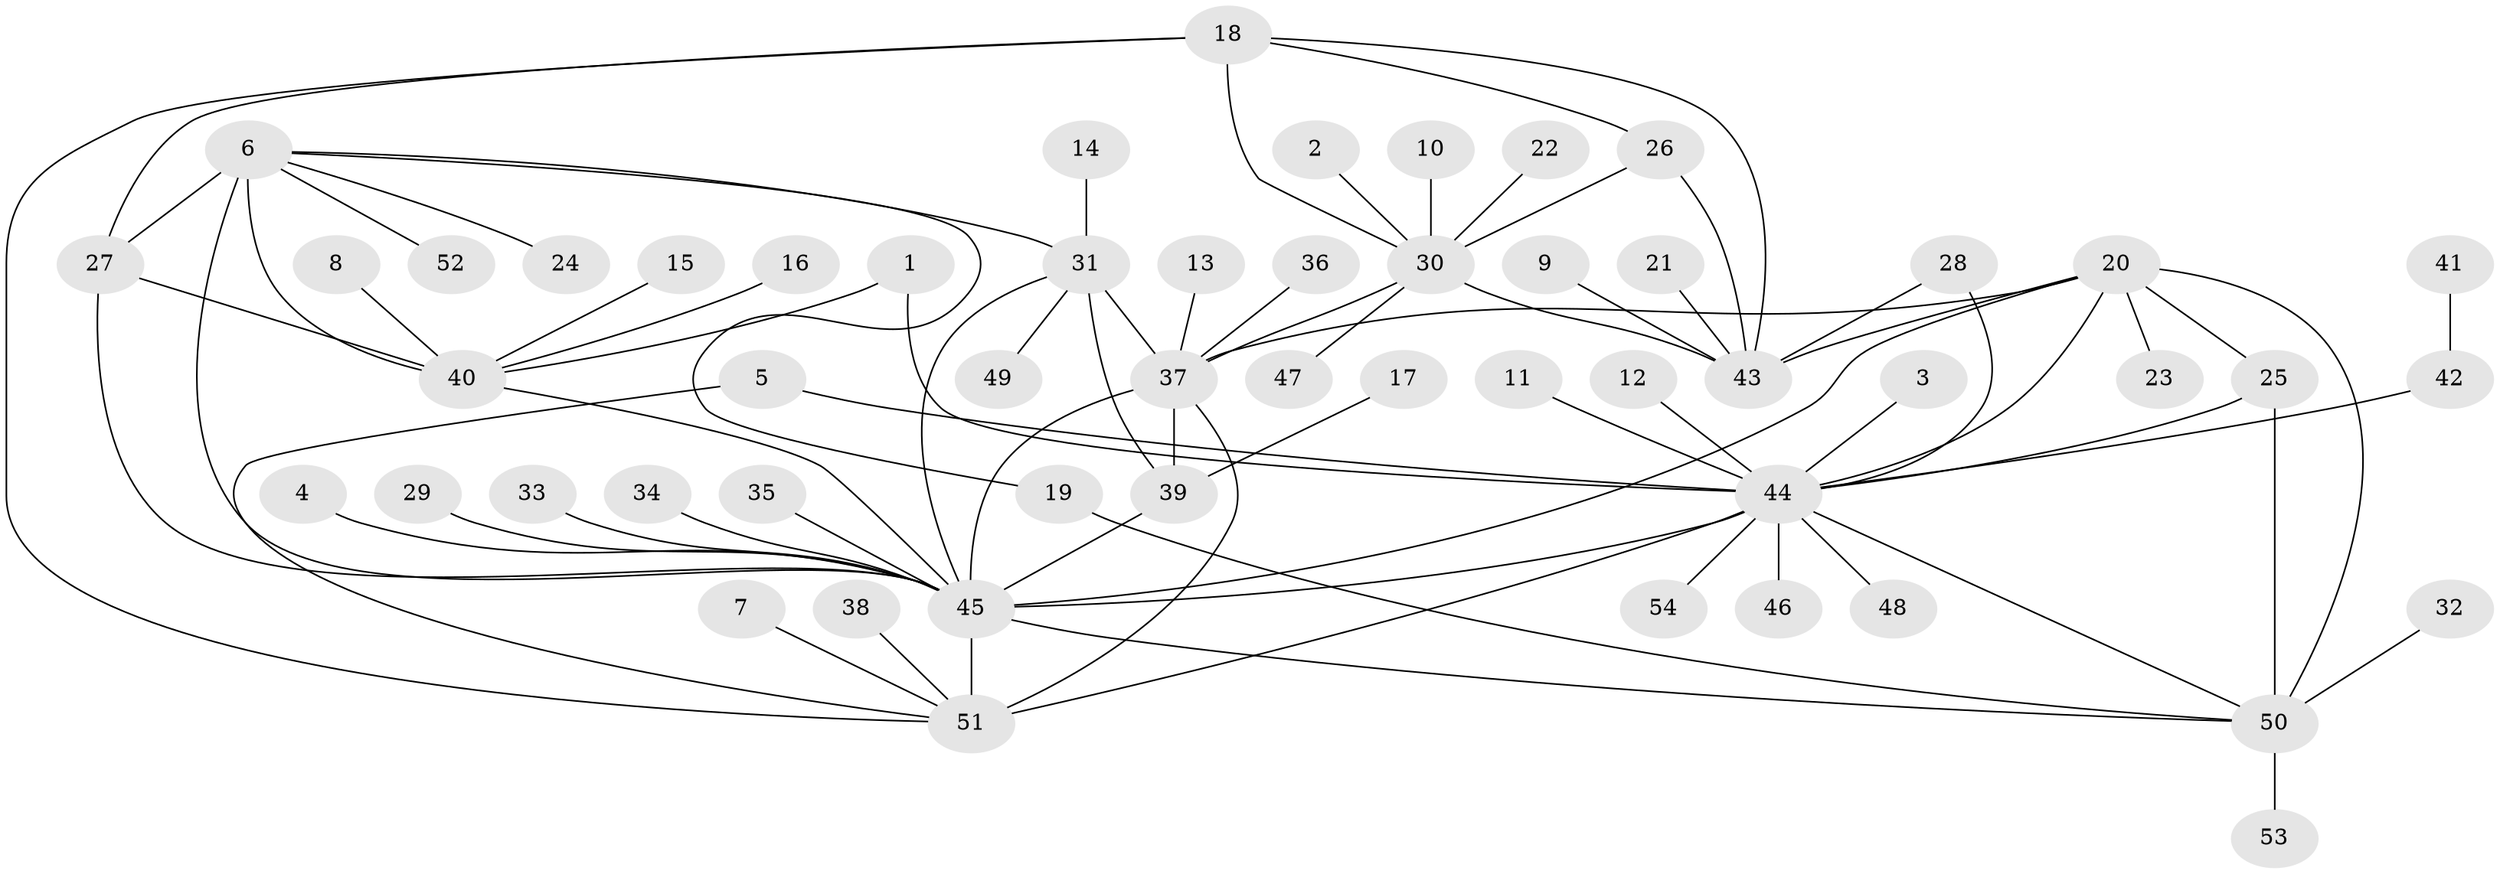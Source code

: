 // original degree distribution, {6: 0.04672897196261682, 7: 0.037383177570093455, 10: 0.037383177570093455, 9: 0.04672897196261682, 5: 0.037383177570093455, 11: 0.009345794392523364, 12: 0.009345794392523364, 8: 0.009345794392523364, 3: 0.037383177570093455, 2: 0.12149532710280374, 1: 0.5981308411214953, 4: 0.009345794392523364}
// Generated by graph-tools (version 1.1) at 2025/26/03/09/25 03:26:35]
// undirected, 54 vertices, 78 edges
graph export_dot {
graph [start="1"]
  node [color=gray90,style=filled];
  1;
  2;
  3;
  4;
  5;
  6;
  7;
  8;
  9;
  10;
  11;
  12;
  13;
  14;
  15;
  16;
  17;
  18;
  19;
  20;
  21;
  22;
  23;
  24;
  25;
  26;
  27;
  28;
  29;
  30;
  31;
  32;
  33;
  34;
  35;
  36;
  37;
  38;
  39;
  40;
  41;
  42;
  43;
  44;
  45;
  46;
  47;
  48;
  49;
  50;
  51;
  52;
  53;
  54;
  1 -- 40 [weight=1.0];
  1 -- 44 [weight=1.0];
  2 -- 30 [weight=1.0];
  3 -- 44 [weight=1.0];
  4 -- 45 [weight=1.0];
  5 -- 44 [weight=1.0];
  5 -- 51 [weight=1.0];
  6 -- 19 [weight=1.0];
  6 -- 24 [weight=1.0];
  6 -- 27 [weight=2.0];
  6 -- 31 [weight=1.0];
  6 -- 40 [weight=2.0];
  6 -- 45 [weight=2.0];
  6 -- 52 [weight=1.0];
  7 -- 51 [weight=1.0];
  8 -- 40 [weight=1.0];
  9 -- 43 [weight=1.0];
  10 -- 30 [weight=1.0];
  11 -- 44 [weight=1.0];
  12 -- 44 [weight=1.0];
  13 -- 37 [weight=1.0];
  14 -- 31 [weight=1.0];
  15 -- 40 [weight=1.0];
  16 -- 40 [weight=1.0];
  17 -- 39 [weight=1.0];
  18 -- 26 [weight=1.0];
  18 -- 27 [weight=1.0];
  18 -- 30 [weight=2.0];
  18 -- 43 [weight=1.0];
  18 -- 51 [weight=1.0];
  19 -- 50 [weight=1.0];
  20 -- 23 [weight=1.0];
  20 -- 25 [weight=2.0];
  20 -- 37 [weight=1.0];
  20 -- 43 [weight=1.0];
  20 -- 44 [weight=2.0];
  20 -- 45 [weight=1.0];
  20 -- 50 [weight=2.0];
  21 -- 43 [weight=1.0];
  22 -- 30 [weight=1.0];
  25 -- 44 [weight=1.0];
  25 -- 50 [weight=1.0];
  26 -- 30 [weight=2.0];
  26 -- 43 [weight=1.0];
  27 -- 40 [weight=1.0];
  27 -- 45 [weight=1.0];
  28 -- 43 [weight=1.0];
  28 -- 44 [weight=1.0];
  29 -- 45 [weight=1.0];
  30 -- 37 [weight=1.0];
  30 -- 43 [weight=2.0];
  30 -- 47 [weight=1.0];
  31 -- 37 [weight=2.0];
  31 -- 39 [weight=1.0];
  31 -- 45 [weight=1.0];
  31 -- 49 [weight=1.0];
  32 -- 50 [weight=1.0];
  33 -- 45 [weight=1.0];
  34 -- 45 [weight=1.0];
  35 -- 45 [weight=1.0];
  36 -- 37 [weight=1.0];
  37 -- 39 [weight=2.0];
  37 -- 45 [weight=3.0];
  37 -- 51 [weight=1.0];
  38 -- 51 [weight=1.0];
  39 -- 45 [weight=1.0];
  40 -- 45 [weight=1.0];
  41 -- 42 [weight=1.0];
  42 -- 44 [weight=1.0];
  44 -- 45 [weight=2.0];
  44 -- 46 [weight=1.0];
  44 -- 48 [weight=1.0];
  44 -- 50 [weight=1.0];
  44 -- 51 [weight=4.0];
  44 -- 54 [weight=1.0];
  45 -- 50 [weight=1.0];
  45 -- 51 [weight=3.0];
  50 -- 53 [weight=1.0];
}
